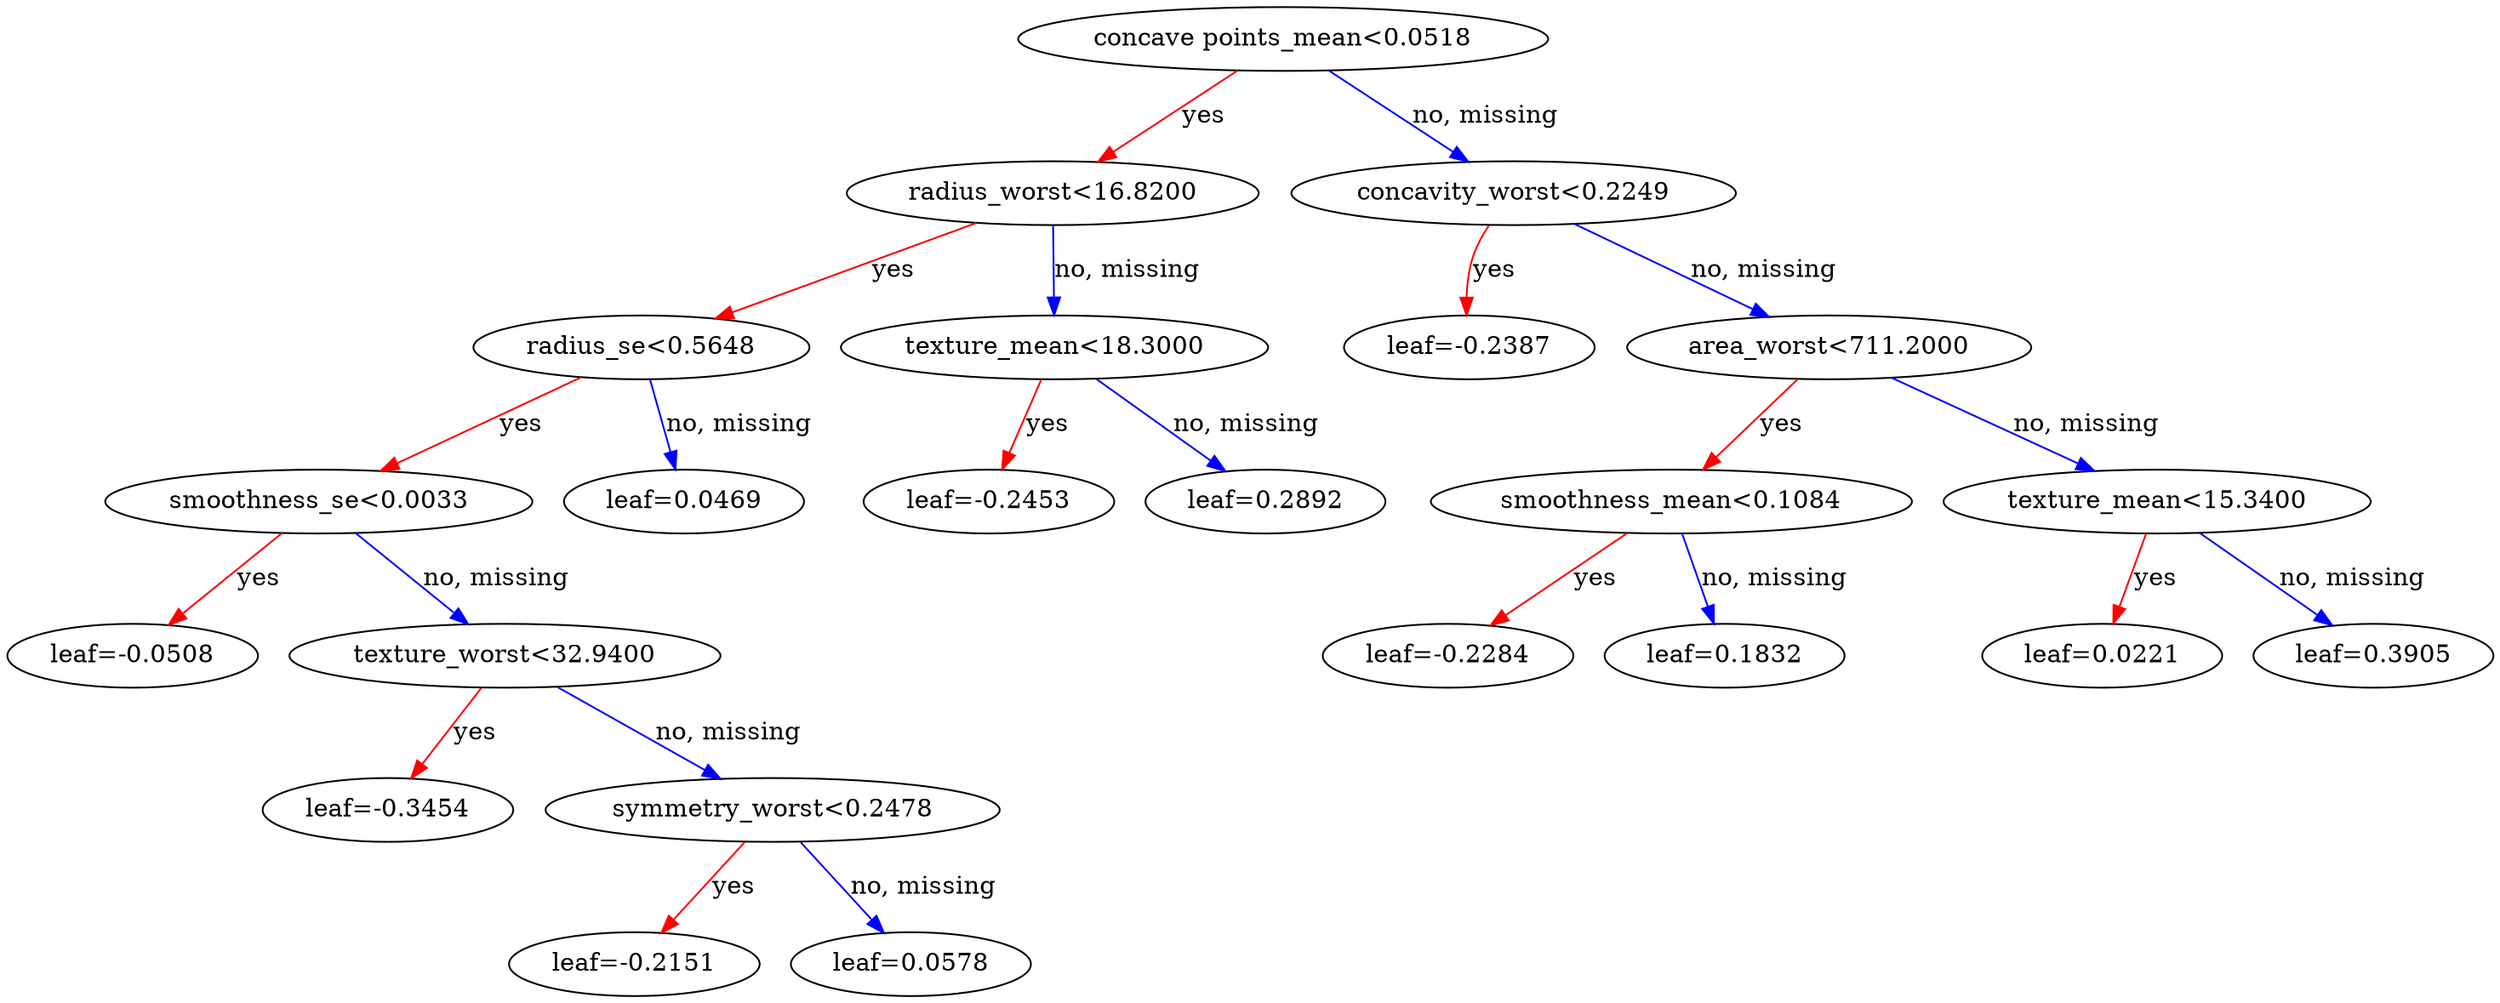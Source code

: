 digraph {
    graph [ rankdir=TB ]
    graph [ rankdir="UD" ]

    0 [ label="concave points_mean<0.0518" ]
    0 -> 1 [label="yes" color="#FF0000"]
    0 -> 2 [label="no, missing" color="#0000FF"]

    1 [ label="radius_worst<16.8200" ]
    1 -> 3 [label="yes" color="#FF0000"]
    1 -> 4 [label="no, missing" color="#0000FF"]

    3 [ label="radius_se<0.5648" ]
    3 -> 7 [label="yes" color="#FF0000"]
    3 -> 8 [label="no, missing" color="#0000FF"]

    7 [ label="smoothness_se<0.0033" ]
    7 -> 13 [label="yes" color="#FF0000"]
    7 -> 14 [label="no, missing" color="#0000FF"]

    13 [ label="leaf=-0.0508" ]

    14 [ label="texture_worst<32.9400" ]
    14 -> 19 [label="yes" color="#FF0000"]
    14 -> 20 [label="no, missing" color="#0000FF"]

    19 [ label="leaf=-0.3454" ]

    20 [ label="symmetry_worst<0.2478" ]
    20 -> 21 [label="yes" color="#FF0000"]
    20 -> 22 [label="no, missing" color="#0000FF"]

    21 [ label="leaf=-0.2151" ]

    22 [ label="leaf=0.0578" ]

    8 [ label="leaf=0.0469" ]

    4 [ label="texture_mean<18.3000" ]
    4 -> 9 [label="yes" color="#FF0000"]
    4 -> 10 [label="no, missing" color="#0000FF"]

    9 [ label="leaf=-0.2453" ]

    10 [ label="leaf=0.2892" ]

    2 [ label="concavity_worst<0.2249" ]
    2 -> 5 [label="yes" color="#FF0000"]
    2 -> 6 [label="no, missing" color="#0000FF"]

    5 [ label="leaf=-0.2387" ]

    6 [ label="area_worst<711.2000" ]
    6 -> 11 [label="yes" color="#FF0000"]
    6 -> 12 [label="no, missing" color="#0000FF"]

    11 [ label="smoothness_mean<0.1084" ]
    11 -> 15 [label="yes" color="#FF0000"]
    11 -> 16 [label="no, missing" color="#0000FF"]

    15 [ label="leaf=-0.2284" ]

    16 [ label="leaf=0.1832" ]

    12 [ label="texture_mean<15.3400" ]
    12 -> 17 [label="yes" color="#FF0000"]
    12 -> 18 [label="no, missing" color="#0000FF"]

    17 [ label="leaf=0.0221" ]

    18 [ label="leaf=0.3905" ]
}
